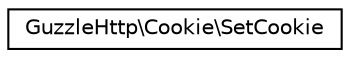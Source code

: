 digraph "Graphical Class Hierarchy"
{
  edge [fontname="Helvetica",fontsize="10",labelfontname="Helvetica",labelfontsize="10"];
  node [fontname="Helvetica",fontsize="10",shape=record];
  rankdir="LR";
  Node0 [label="GuzzleHttp\\Cookie\\SetCookie",height=0.2,width=0.4,color="black", fillcolor="white", style="filled",URL="$classGuzzleHttp_1_1Cookie_1_1SetCookie.html"];
}
